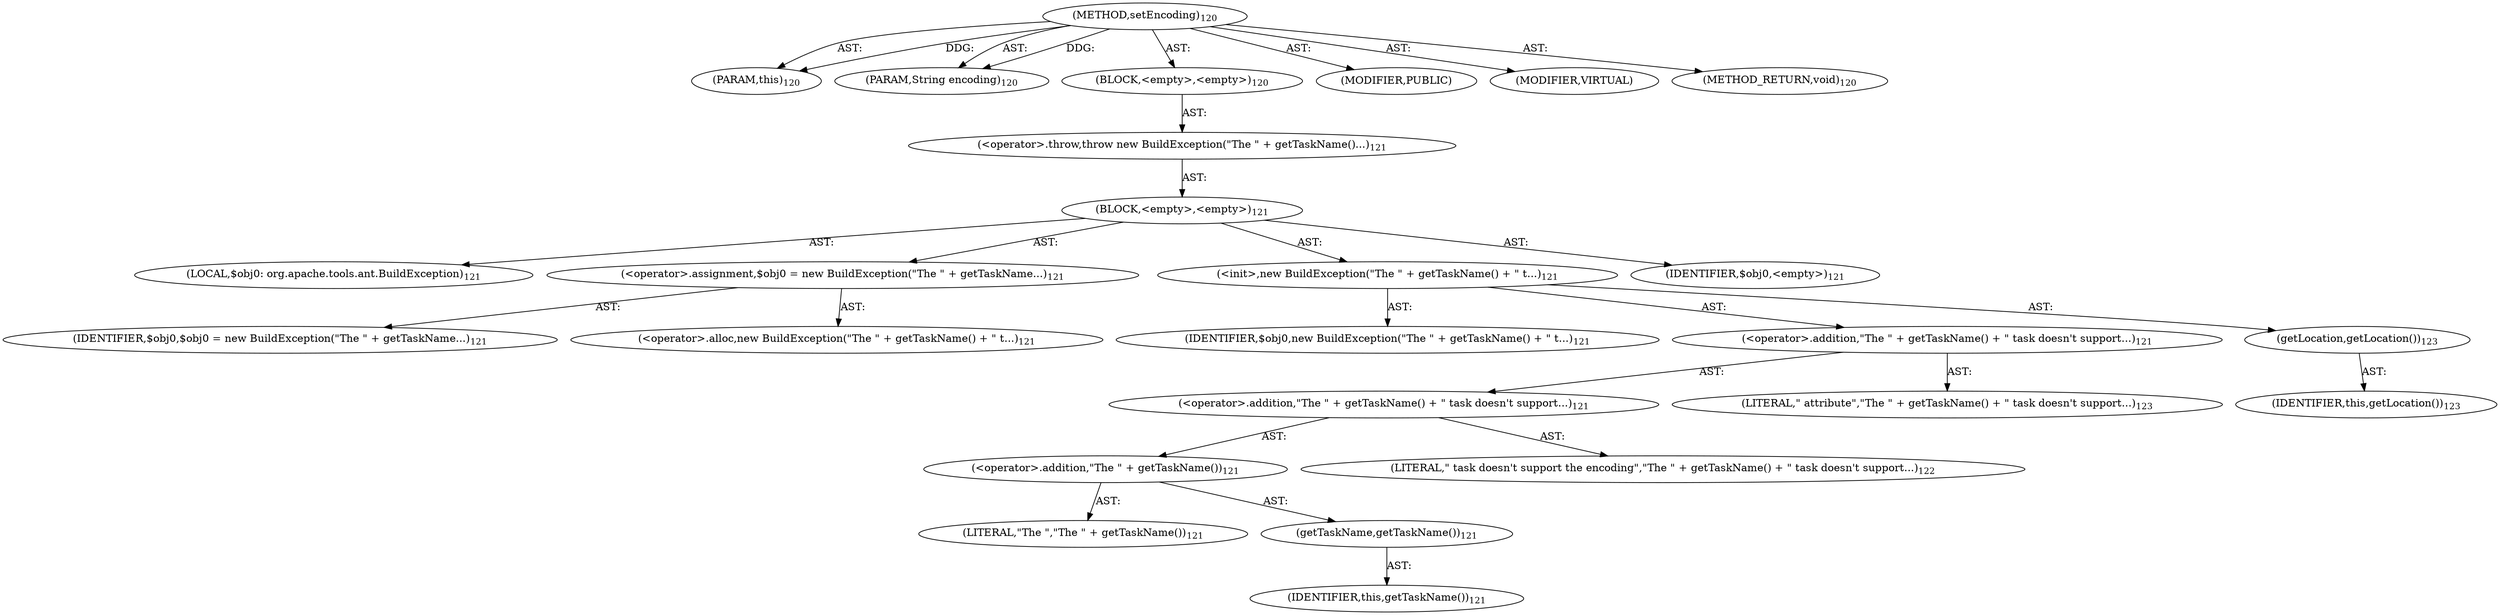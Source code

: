 digraph "setEncoding" {  
"111669149697" [label = <(METHOD,setEncoding)<SUB>120</SUB>> ]
"115964116992" [label = <(PARAM,this)<SUB>120</SUB>> ]
"115964116998" [label = <(PARAM,String encoding)<SUB>120</SUB>> ]
"25769803777" [label = <(BLOCK,&lt;empty&gt;,&lt;empty&gt;)<SUB>120</SUB>> ]
"30064771075" [label = <(&lt;operator&gt;.throw,throw new BuildException(&quot;The &quot; + getTaskName()...)<SUB>121</SUB>> ]
"25769803778" [label = <(BLOCK,&lt;empty&gt;,&lt;empty&gt;)<SUB>121</SUB>> ]
"94489280512" [label = <(LOCAL,$obj0: org.apache.tools.ant.BuildException)<SUB>121</SUB>> ]
"30064771076" [label = <(&lt;operator&gt;.assignment,$obj0 = new BuildException(&quot;The &quot; + getTaskName...)<SUB>121</SUB>> ]
"68719476747" [label = <(IDENTIFIER,$obj0,$obj0 = new BuildException(&quot;The &quot; + getTaskName...)<SUB>121</SUB>> ]
"30064771077" [label = <(&lt;operator&gt;.alloc,new BuildException(&quot;The &quot; + getTaskName() + &quot; t...)<SUB>121</SUB>> ]
"30064771078" [label = <(&lt;init&gt;,new BuildException(&quot;The &quot; + getTaskName() + &quot; t...)<SUB>121</SUB>> ]
"68719476748" [label = <(IDENTIFIER,$obj0,new BuildException(&quot;The &quot; + getTaskName() + &quot; t...)<SUB>121</SUB>> ]
"30064771079" [label = <(&lt;operator&gt;.addition,&quot;The &quot; + getTaskName() + &quot; task doesn't support...)<SUB>121</SUB>> ]
"30064771080" [label = <(&lt;operator&gt;.addition,&quot;The &quot; + getTaskName() + &quot; task doesn't support...)<SUB>121</SUB>> ]
"30064771081" [label = <(&lt;operator&gt;.addition,&quot;The &quot; + getTaskName())<SUB>121</SUB>> ]
"90194313216" [label = <(LITERAL,&quot;The &quot;,&quot;The &quot; + getTaskName())<SUB>121</SUB>> ]
"30064771082" [label = <(getTaskName,getTaskName())<SUB>121</SUB>> ]
"68719476736" [label = <(IDENTIFIER,this,getTaskName())<SUB>121</SUB>> ]
"90194313217" [label = <(LITERAL,&quot; task doesn't support the encoding&quot;,&quot;The &quot; + getTaskName() + &quot; task doesn't support...)<SUB>122</SUB>> ]
"90194313218" [label = <(LITERAL,&quot; attribute&quot;,&quot;The &quot; + getTaskName() + &quot; task doesn't support...)<SUB>123</SUB>> ]
"30064771083" [label = <(getLocation,getLocation())<SUB>123</SUB>> ]
"68719476737" [label = <(IDENTIFIER,this,getLocation())<SUB>123</SUB>> ]
"68719476749" [label = <(IDENTIFIER,$obj0,&lt;empty&gt;)<SUB>121</SUB>> ]
"133143986179" [label = <(MODIFIER,PUBLIC)> ]
"133143986180" [label = <(MODIFIER,VIRTUAL)> ]
"128849018881" [label = <(METHOD_RETURN,void)<SUB>120</SUB>> ]
  "111669149697" -> "115964116992"  [ label = "AST: "] 
  "111669149697" -> "115964116998"  [ label = "AST: "] 
  "111669149697" -> "25769803777"  [ label = "AST: "] 
  "111669149697" -> "133143986179"  [ label = "AST: "] 
  "111669149697" -> "133143986180"  [ label = "AST: "] 
  "111669149697" -> "128849018881"  [ label = "AST: "] 
  "25769803777" -> "30064771075"  [ label = "AST: "] 
  "30064771075" -> "25769803778"  [ label = "AST: "] 
  "25769803778" -> "94489280512"  [ label = "AST: "] 
  "25769803778" -> "30064771076"  [ label = "AST: "] 
  "25769803778" -> "30064771078"  [ label = "AST: "] 
  "25769803778" -> "68719476749"  [ label = "AST: "] 
  "30064771076" -> "68719476747"  [ label = "AST: "] 
  "30064771076" -> "30064771077"  [ label = "AST: "] 
  "30064771078" -> "68719476748"  [ label = "AST: "] 
  "30064771078" -> "30064771079"  [ label = "AST: "] 
  "30064771078" -> "30064771083"  [ label = "AST: "] 
  "30064771079" -> "30064771080"  [ label = "AST: "] 
  "30064771079" -> "90194313218"  [ label = "AST: "] 
  "30064771080" -> "30064771081"  [ label = "AST: "] 
  "30064771080" -> "90194313217"  [ label = "AST: "] 
  "30064771081" -> "90194313216"  [ label = "AST: "] 
  "30064771081" -> "30064771082"  [ label = "AST: "] 
  "30064771082" -> "68719476736"  [ label = "AST: "] 
  "30064771083" -> "68719476737"  [ label = "AST: "] 
  "111669149697" -> "115964116992"  [ label = "DDG: "] 
  "111669149697" -> "115964116998"  [ label = "DDG: "] 
}
